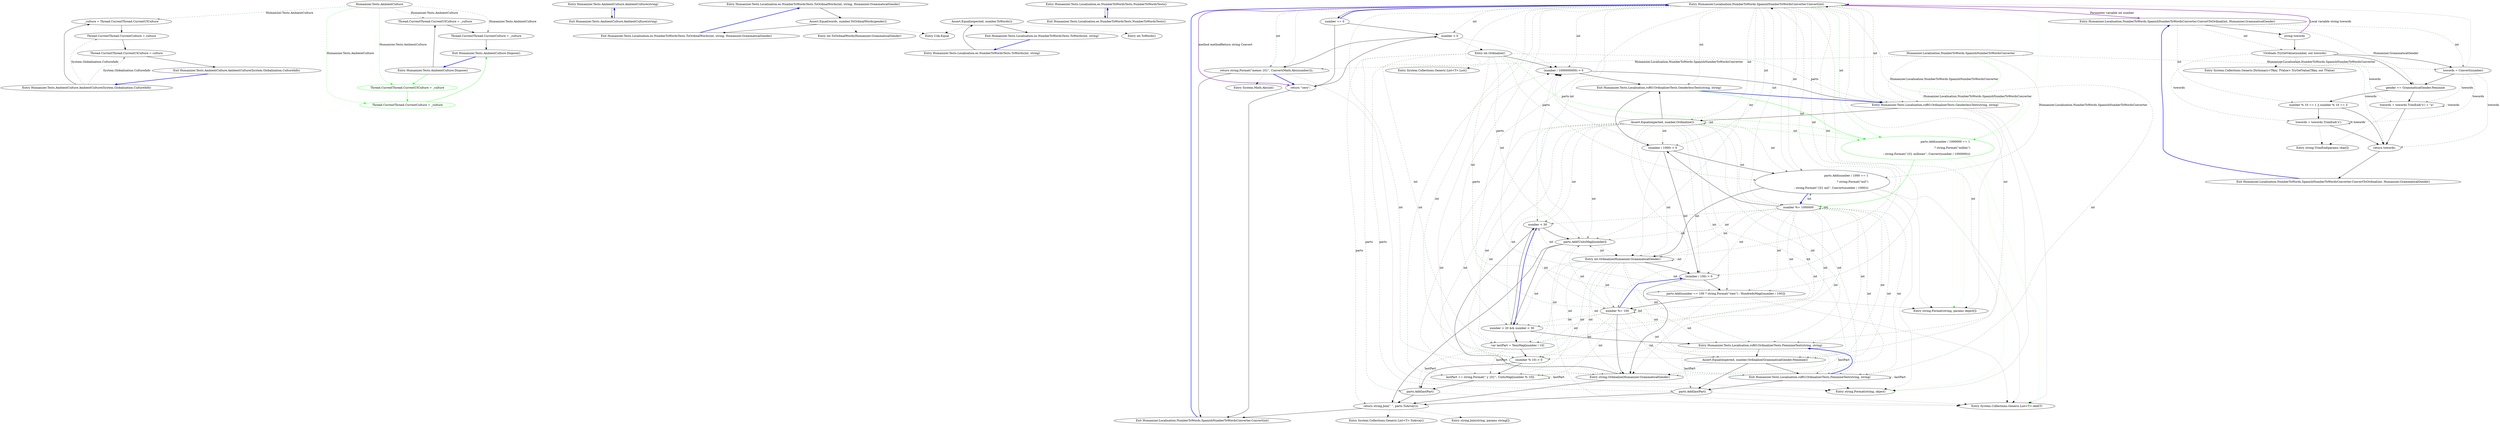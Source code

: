digraph  {
n11 [label="Humanizer.Tests.AmbientCulture", span=""];
n0 [label="Entry Humanizer.Tests.AmbientCulture.AmbientCulture(System.Globalization.CultureInfo)", span="10-10", cluster="Humanizer.Tests.AmbientCulture.AmbientCulture(System.Globalization.CultureInfo)"];
n1 [label="_culture = Thread.CurrentThread.CurrentUICulture", span="12-12", cluster="Humanizer.Tests.AmbientCulture.AmbientCulture(System.Globalization.CultureInfo)"];
n2 [label="Thread.CurrentThread.CurrentCulture = culture", span="13-13", cluster="Humanizer.Tests.AmbientCulture.AmbientCulture(System.Globalization.CultureInfo)"];
n3 [label="Thread.CurrentThread.CurrentUICulture = culture", span="14-14", cluster="Humanizer.Tests.AmbientCulture.AmbientCulture(System.Globalization.CultureInfo)"];
n4 [label="Exit Humanizer.Tests.AmbientCulture.AmbientCulture(System.Globalization.CultureInfo)", span="10-10", cluster="Humanizer.Tests.AmbientCulture.AmbientCulture(System.Globalization.CultureInfo)"];
n5 [label="Entry Humanizer.Tests.AmbientCulture.AmbientCulture(string)", span="17-17", cluster="Humanizer.Tests.AmbientCulture.AmbientCulture(string)"];
n6 [label="Exit Humanizer.Tests.AmbientCulture.AmbientCulture(string)", span="17-17", cluster="Humanizer.Tests.AmbientCulture.AmbientCulture(string)"];
n7 [label="Entry Humanizer.Tests.AmbientCulture.Dispose()", span="22-22", cluster="Humanizer.Tests.AmbientCulture.Dispose()"];
n8 [label="Thread.CurrentThread.CurrentUICulture = _culture", span="24-24", cluster="Humanizer.Tests.AmbientCulture.Dispose()"];
n9 [label="Thread.CurrentThread.CurrentCulture = _culture", span="25-25", cluster="Humanizer.Tests.AmbientCulture.Dispose()"];
n10 [label="Exit Humanizer.Tests.AmbientCulture.Dispose()", span="22-22", cluster="Humanizer.Tests.AmbientCulture.Dispose()"];
d8 [label="Thread.CurrentThread.CurrentUICulture = _culture", span="24-24", cluster="Humanizer.Tests.AmbientCulture.Dispose()", color=green, community=0];
d9 [label="Thread.CurrentThread.CurrentCulture = _culture", span="25-25", cluster="Humanizer.Tests.AmbientCulture.Dispose()", color=green, community=0];
m0_7 [label="Entry Humanizer.Tests.Localisation.es.NumberToWordsTests.ToOrdinalWords(int, string, Humanizer.GrammaticalGender)", span="63-63", cluster="Humanizer.Tests.Localisation.es.NumberToWordsTests.ToOrdinalWords(int, string, Humanizer.GrammaticalGender)", file="NumberToWordsTests.cs"];
m0_8 [label="Assert.Equal(words, number.ToOrdinalWords(gender))", span="65-65", cluster="Humanizer.Tests.Localisation.es.NumberToWordsTests.ToOrdinalWords(int, string, Humanizer.GrammaticalGender)", file="NumberToWordsTests.cs"];
m0_9 [label="Exit Humanizer.Tests.Localisation.es.NumberToWordsTests.ToOrdinalWords(int, string, Humanizer.GrammaticalGender)", span="63-63", cluster="Humanizer.Tests.Localisation.es.NumberToWordsTests.ToOrdinalWords(int, string, Humanizer.GrammaticalGender)", file="NumberToWordsTests.cs"];
m0_2 [label="Entry Humanizer.Tests.Localisation.es.NumberToWordsTests.ToWords(int, string)", span="47-47", cluster="Humanizer.Tests.Localisation.es.NumberToWordsTests.ToWords(int, string)", file="NumberToWordsTests.cs"];
m0_3 [label="Assert.Equal(expected, number.ToWords())", span="49-49", cluster="Humanizer.Tests.Localisation.es.NumberToWordsTests.ToWords(int, string)", file="NumberToWordsTests.cs"];
m0_4 [label="Exit Humanizer.Tests.Localisation.es.NumberToWordsTests.ToWords(int, string)", span="47-47", cluster="Humanizer.Tests.Localisation.es.NumberToWordsTests.ToWords(int, string)", file="NumberToWordsTests.cs"];
m0_0 [label="Entry Humanizer.Tests.Localisation.es.NumberToWordsTests.NumberToWordsTests()", span="7-7", cluster="Humanizer.Tests.Localisation.es.NumberToWordsTests.NumberToWordsTests()", file="NumberToWordsTests.cs"];
m0_1 [label="Exit Humanizer.Tests.Localisation.es.NumberToWordsTests.NumberToWordsTests()", span="7-7", cluster="Humanizer.Tests.Localisation.es.NumberToWordsTests.NumberToWordsTests()", file="NumberToWordsTests.cs"];
m0_6 [label="Entry Unk.Equal", span="", cluster="Unk.Equal", file="NumberToWordsTests.cs"];
m0_5 [label="Entry int.ToWords()", span="32-32", cluster="int.ToWords()", file="NumberToWordsTests.cs"];
m0_10 [label="Entry int.ToOrdinalWords(Humanizer.GrammaticalGender)", span="79-79", cluster="int.ToOrdinalWords(Humanizer.GrammaticalGender)", file="NumberToWordsTests.cs"];
m1_0 [label="Entry Humanizer.Localisation.NumberToWords.SpanishNumberToWordsConverter.Convert(int)", span="27-27", cluster="Humanizer.Localisation.NumberToWords.SpanishNumberToWordsConverter.Convert(int)", file="SpanishNumberToWordsConverter.cs"];
m1_1 [label="number == 0", span="29-29", cluster="Humanizer.Localisation.NumberToWords.SpanishNumberToWordsConverter.Convert(int)", file="SpanishNumberToWordsConverter.cs"];
m1_34 [label="Entry System.Collections.Generic.List<T>.List()", span="0-0", cluster="System.Collections.Generic.List<T>.List()", file="SpanishNumberToWordsConverter.cs"];
m1_11 [label="number %= 1000000", span="52-52", cluster="Humanizer.Localisation.NumberToWords.SpanishNumberToWordsConverter.Convert(int)", file="SpanishNumberToWordsConverter.cs"];
m1_12 [label="(number / 1000) > 0", span="55-55", cluster="Humanizer.Localisation.NumberToWords.SpanishNumberToWordsConverter.Convert(int)", file="SpanishNumberToWordsConverter.cs"];
m1_13 [label="parts.Add(number / 1000 == 1\r\n                    ? string.Format(''mil'')\r\n                    : string.Format(''{0} mil'', Convert(number / 1000)))", span="57-59", cluster="Humanizer.Localisation.NumberToWords.SpanishNumberToWordsConverter.Convert(int)", file="SpanishNumberToWordsConverter.cs"];
m1_35 [label="Entry string.Format(string, params object[])", span="0-0", cluster="string.Format(string, params object[])", file="SpanishNumberToWordsConverter.cs"];
m1_6 [label="(number / 1000000000) > 0", span="37-37", cluster="Humanizer.Localisation.NumberToWords.SpanishNumberToWordsConverter.Convert(int)", file="SpanishNumberToWordsConverter.cs"];
m1_10 [label="parts.Add(number / 1000000 == 1\r\n                    ? string.Format(''millón'')\r\n                    : string.Format(''{0} millones'', Convert(number / 1000000)))", span="48-50", cluster="Humanizer.Localisation.NumberToWords.SpanishNumberToWordsConverter.Convert(int)", file="SpanishNumberToWordsConverter.cs", color=green, community=0];
m1_2 [label="return ''cero'';", span="30-30", cluster="Humanizer.Localisation.NumberToWords.SpanishNumberToWordsConverter.Convert(int)", file="SpanishNumberToWordsConverter.cs"];
m1_3 [label="number < 0", span="32-32", cluster="Humanizer.Localisation.NumberToWords.SpanishNumberToWordsConverter.Convert(int)", file="SpanishNumberToWordsConverter.cs"];
m1_4 [label="return string.Format(''menos {0}'', Convert(Math.Abs(number)));", span="33-33", cluster="Humanizer.Localisation.NumberToWords.SpanishNumberToWordsConverter.Convert(int)", file="SpanishNumberToWordsConverter.cs"];
m1_33 [label="Entry string.Format(string, object)", span="0-0", cluster="string.Format(string, object)", file="SpanishNumberToWordsConverter.cs"];
m1_19 [label="number < 30", span="72-72", cluster="Humanizer.Localisation.NumberToWords.SpanishNumberToWordsConverter.Convert(int)", file="SpanishNumberToWordsConverter.cs"];
m1_20 [label="parts.Add(UnitsMap[number])", span="73-73", cluster="Humanizer.Localisation.NumberToWords.SpanishNumberToWordsConverter.Convert(int)", file="SpanishNumberToWordsConverter.cs"];
m1_21 [label="number > 20 && number < 30", span="74-74", cluster="Humanizer.Localisation.NumberToWords.SpanishNumberToWordsConverter.Convert(int)", file="SpanishNumberToWordsConverter.cs"];
m1_38 [label="Entry string.Join(string, params string[])", span="0-0", cluster="string.Join(string, params string[])", file="SpanishNumberToWordsConverter.cs"];
m1_50 [label="Entry string.TrimEnd(params char[])", span="0-0", cluster="string.TrimEnd(params char[])", file="SpanishNumberToWordsConverter.cs"];
m1_15 [label="(number / 100) > 0", span="64-64", cluster="Humanizer.Localisation.NumberToWords.SpanishNumberToWordsConverter.Convert(int)", file="SpanishNumberToWordsConverter.cs"];
m1_16 [label="parts.Add(number == 100 ? string.Format(''cien'') : HundredsMap[(number / 100)])", span="66-66", cluster="Humanizer.Localisation.NumberToWords.SpanishNumberToWordsConverter.Convert(int)", file="SpanishNumberToWordsConverter.cs"];
m1_17 [label="number %= 100", span="67-67", cluster="Humanizer.Localisation.NumberToWords.SpanishNumberToWordsConverter.Convert(int)", file="SpanishNumberToWordsConverter.cs"];
m1_8 [label="Assert.Equal(expected, number.Ordinalize())", span="30-30", cluster="Humanizer.Tests.Localisation.roRO.OrdinalizerTests.GenderlessText(string, string)", file="SpanishNumberToWordsConverter.cs"];
m1_9 [label="Exit Humanizer.Tests.Localisation.roRO.OrdinalizerTests.GenderlessText(string, string)", span="28-28", cluster="Humanizer.Tests.Localisation.roRO.OrdinalizerTests.GenderlessText(string, string)", file="SpanishNumberToWordsConverter.cs"];
m1_5 [label="Entry int.Ordinalize()", span="39-39", cluster="int.Ordinalize()", file="SpanishNumberToWordsConverter.cs"];
m1_7 [label="Entry Humanizer.Tests.Localisation.roRO.OrdinalizerTests.GenderlessText(string, string)", span="28-28", cluster="Humanizer.Tests.Localisation.roRO.OrdinalizerTests.GenderlessText(string, string)", file="SpanishNumberToWordsConverter.cs"];
m1_14 [label="Entry int.Ordinalize(Humanizer.GrammaticalGender)", span="53-53", cluster="int.Ordinalize(Humanizer.GrammaticalGender)", file="SpanishNumberToWordsConverter.cs"];
m1_18 [label="Entry string.Ordinalize(Humanizer.GrammaticalGender)", span="29-29", cluster="string.Ordinalize(Humanizer.GrammaticalGender)", file="SpanishNumberToWordsConverter.cs"];
m1_22 [label="Entry Humanizer.Tests.Localisation.roRO.OrdinalizerTests.FeminineText(string, string)", span="69-69", cluster="Humanizer.Tests.Localisation.roRO.OrdinalizerTests.FeminineText(string, string)", file="SpanishNumberToWordsConverter.cs"];
m1_23 [label="Assert.Equal(expected, number.Ordinalize(GrammaticalGender.Feminine))", span="71-71", cluster="Humanizer.Tests.Localisation.roRO.OrdinalizerTests.FeminineText(string, string)", file="SpanishNumberToWordsConverter.cs"];
m1_24 [label="Exit Humanizer.Tests.Localisation.roRO.OrdinalizerTests.FeminineText(string, string)", span="69-69", cluster="Humanizer.Tests.Localisation.roRO.OrdinalizerTests.FeminineText(string, string)", file="SpanishNumberToWordsConverter.cs"];
m1_26 [label="var lastPart = TensMap[number / 10]", span="83-83", cluster="Humanizer.Localisation.NumberToWords.SpanishNumberToWordsConverter.Convert(int)", file="SpanishNumberToWordsConverter.cs"];
m1_27 [label="(number % 10) > 0", span="84-84", cluster="Humanizer.Localisation.NumberToWords.SpanishNumberToWordsConverter.Convert(int)", file="SpanishNumberToWordsConverter.cs"];
m1_28 [label="lastPart += string.Format('' y {0}'', UnitsMap[number % 10])", span="85-85", cluster="Humanizer.Localisation.NumberToWords.SpanishNumberToWordsConverter.Convert(int)", file="SpanishNumberToWordsConverter.cs"];
m1_25 [label="parts.Add(lastPart)", span="79-79", cluster="Humanizer.Localisation.NumberToWords.SpanishNumberToWordsConverter.Convert(int)", file="SpanishNumberToWordsConverter.cs"];
m1_29 [label="parts.Add(lastPart)", span="87-87", cluster="Humanizer.Localisation.NumberToWords.SpanishNumberToWordsConverter.Convert(int)", file="SpanishNumberToWordsConverter.cs"];
m1_30 [label="return string.Join('' '', parts.ToArray());", span="91-91", cluster="Humanizer.Localisation.NumberToWords.SpanishNumberToWordsConverter.Convert(int)", file="SpanishNumberToWordsConverter.cs"];
m1_31 [label="Exit Humanizer.Localisation.NumberToWords.SpanishNumberToWordsConverter.Convert(int)", span="27-27", cluster="Humanizer.Localisation.NumberToWords.SpanishNumberToWordsConverter.Convert(int)", file="SpanishNumberToWordsConverter.cs"];
m1_32 [label="Entry System.Math.Abs(int)", span="0-0", cluster="System.Math.Abs(int)", file="SpanishNumberToWordsConverter.cs"];
m1_49 [label="Entry System.Collections.Generic.Dictionary<TKey, TValue>.TryGetValue(TKey, out TValue)", span="0-0", cluster="System.Collections.Generic.Dictionary<TKey, TValue>.TryGetValue(TKey, out TValue)", file="SpanishNumberToWordsConverter.cs"];
m1_37 [label="Entry System.Collections.Generic.List<T>.ToArray()", span="0-0", cluster="System.Collections.Generic.List<T>.ToArray()", file="SpanishNumberToWordsConverter.cs"];
m1_39 [label="Entry Humanizer.Localisation.NumberToWords.SpanishNumberToWordsConverter.ConvertToOrdinal(int, Humanizer.GrammaticalGender)", span="94-94", cluster="Humanizer.Localisation.NumberToWords.SpanishNumberToWordsConverter.ConvertToOrdinal(int, Humanizer.GrammaticalGender)", file="SpanishNumberToWordsConverter.cs"];
m1_42 [label="towords = Convert(number)", span="98-98", cluster="Humanizer.Localisation.NumberToWords.SpanishNumberToWordsConverter.ConvertToOrdinal(int, Humanizer.GrammaticalGender)", file="SpanishNumberToWordsConverter.cs"];
m1_40 [label="string towords", span="96-96", cluster="Humanizer.Localisation.NumberToWords.SpanishNumberToWordsConverter.ConvertToOrdinal(int, Humanizer.GrammaticalGender)", file="SpanishNumberToWordsConverter.cs"];
m1_41 [label="!Ordinals.TryGetValue(number, out towords)", span="97-97", cluster="Humanizer.Localisation.NumberToWords.SpanishNumberToWordsConverter.ConvertToOrdinal(int, Humanizer.GrammaticalGender)", file="SpanishNumberToWordsConverter.cs"];
m1_43 [label="gender == GrammaticalGender.Feminine", span="100-100", cluster="Humanizer.Localisation.NumberToWords.SpanishNumberToWordsConverter.ConvertToOrdinal(int, Humanizer.GrammaticalGender)", file="SpanishNumberToWordsConverter.cs"];
m1_44 [label="towords = towords.TrimEnd('o') + ''a''", span="101-101", cluster="Humanizer.Localisation.NumberToWords.SpanishNumberToWordsConverter.ConvertToOrdinal(int, Humanizer.GrammaticalGender)", file="SpanishNumberToWordsConverter.cs"];
m1_46 [label="towords = towords.TrimEnd('o')", span="103-103", cluster="Humanizer.Localisation.NumberToWords.SpanishNumberToWordsConverter.ConvertToOrdinal(int, Humanizer.GrammaticalGender)", file="SpanishNumberToWordsConverter.cs"];
m1_47 [label="return towords;", span="105-105", cluster="Humanizer.Localisation.NumberToWords.SpanishNumberToWordsConverter.ConvertToOrdinal(int, Humanizer.GrammaticalGender)", file="SpanishNumberToWordsConverter.cs"];
m1_45 [label="number % 10 == 1 || number % 10 == 3", span="102-102", cluster="Humanizer.Localisation.NumberToWords.SpanishNumberToWordsConverter.ConvertToOrdinal(int, Humanizer.GrammaticalGender)", file="SpanishNumberToWordsConverter.cs"];
m1_48 [label="Exit Humanizer.Localisation.NumberToWords.SpanishNumberToWordsConverter.ConvertToOrdinal(int, Humanizer.GrammaticalGender)", span="94-94", cluster="Humanizer.Localisation.NumberToWords.SpanishNumberToWordsConverter.ConvertToOrdinal(int, Humanizer.GrammaticalGender)", file="SpanishNumberToWordsConverter.cs"];
m1_36 [label="Entry System.Collections.Generic.List<T>.Add(T)", span="0-0", cluster="System.Collections.Generic.List<T>.Add(T)", file="SpanishNumberToWordsConverter.cs"];
m1_51 [label="Humanizer.Localisation.NumberToWords.SpanishNumberToWordsConverter", span="", file="SpanishNumberToWordsConverter.cs"];
n11 -> n1  [key=1, style=dashed, color=darkseagreen4, label="Humanizer.Tests.AmbientCulture"];
n11 -> n8  [key=1, style=dashed, color=darkseagreen4, label="Humanizer.Tests.AmbientCulture"];
n11 -> n9  [key=1, style=dashed, color=darkseagreen4, label="Humanizer.Tests.AmbientCulture"];
n11 -> d8  [key=1, style=dashed, color=green, label="Humanizer.Tests.AmbientCulture"];
n11 -> d9  [key=1, style=dashed, color=green, label="Humanizer.Tests.AmbientCulture"];
n0 -> n1  [key=0, style=solid];
n0 -> n2  [key=1, style=dashed, color=darkseagreen4, label="System.Globalization.CultureInfo"];
n0 -> n3  [key=1, style=dashed, color=darkseagreen4, label="System.Globalization.CultureInfo"];
n1 -> n2  [key=0, style=solid];
n2 -> n3  [key=0, style=solid];
n3 -> n4  [key=0, style=solid];
n4 -> n0  [key=0, style=bold, color=blue];
n5 -> n6  [key=0, style=solid];
n6 -> n5  [key=0, style=bold, color=blue];
n7 -> n8  [key=0, style=solid];
n7 -> d8  [key=0, style=solid, color=green];
n8 -> n9  [key=0, style=solid];
n9 -> n10  [key=0, style=solid];
n10 -> n7  [key=0, style=bold, color=blue];
d8 -> d9  [key=0, style=solid, color=green];
d9 -> n10  [key=0, style=solid, color=green];
m0_7 -> m0_8  [key=0, style=solid];
m0_8 -> m0_9  [key=0, style=solid];
m0_8 -> m0_10  [key=2, style=dotted];
m0_8 -> m0_6  [key=2, style=dotted];
m0_9 -> m0_7  [key=0, style=bold, color=blue];
m0_2 -> m0_3  [key=0, style=solid];
m0_3 -> m0_4  [key=0, style=solid];
m0_3 -> m0_5  [key=2, style=dotted];
m0_3 -> m0_6  [key=2, style=dotted];
m0_4 -> m0_2  [key=0, style=bold, color=blue];
m0_0 -> m0_1  [key=0, style=solid];
m0_1 -> m0_0  [key=0, style=bold, color=blue];
m1_0 -> m1_1  [key=0, style=solid];
m1_0 -> m1_10  [key=1, style=dashed, color=green, label=int];
m1_0 -> m1_3  [key=1, style=dashed, color=darkseagreen4, label=int];
m1_0 -> m1_4  [key=1, style=dashed, color=darkseagreen4, label=int];
m1_0 -> m1_6  [key=1, style=dashed, color=darkseagreen4, label=int];
m1_0 -> m1_7  [key=1, style=dashed, color=darkseagreen4, label=int];
m1_0 -> m1_8  [key=1, style=dashed, color=darkseagreen4, label=int];
m1_0 -> m1_9  [key=1, style=dashed, color=darkseagreen4, label=int];
m1_0 -> m1_11  [key=1, style=dashed, color=darkseagreen4, label=int];
m1_0 -> m1_12  [key=1, style=dashed, color=darkseagreen4, label=int];
m1_0 -> m1_13  [key=1, style=dashed, color=darkseagreen4, label=int];
m1_0 -> m1_14  [key=1, style=dashed, color=darkseagreen4, label=int];
m1_0 -> m1_15  [key=1, style=dashed, color=darkseagreen4, label=int];
m1_0 -> m1_16  [key=1, style=dashed, color=darkseagreen4, label=int];
m1_0 -> m1_17  [key=1, style=dashed, color=darkseagreen4, label=int];
m1_0 -> m1_18  [key=1, style=dashed, color=darkseagreen4, label=int];
m1_0 -> m1_19  [key=1, style=dashed, color=darkseagreen4, label=int];
m1_0 -> m1_20  [key=1, style=dashed, color=darkseagreen4, label=int];
m1_0 -> m1_21  [key=1, style=dashed, color=darkseagreen4, label=int];
m1_0 -> m1_22  [key=1, style=dashed, color=darkseagreen4, label=int];
m1_0 -> m1_23  [key=1, style=dashed, color=darkseagreen4, label=int];
m1_0 -> m1_24  [key=1, style=dashed, color=darkseagreen4, label=int];
m1_0 -> m1_26  [key=1, style=dashed, color=darkseagreen4, label=int];
m1_0 -> m1_27  [key=1, style=dashed, color=darkseagreen4, label=int];
m1_0 -> m1_28  [key=1, style=dashed, color=darkseagreen4, label=int];
m1_0 -> m1_39  [key=3, color=darkorchid, style=bold, label="Parameter variable int number"];
m1_0 -> m1_2  [key=3, color=darkorchid, style=bold, label="method methodReturn string Convert"];
m1_1 -> m1_0  [key=0, style=bold, color=blue];
m1_1 -> m1_2  [key=0, style=solid];
m1_1 -> m1_3  [key=0, style=solid];
m1_11 -> m1_12  [key=0, style=solid];
m1_11 -> m1_11  [key=1, style=dashed, color=darkseagreen4, label=int];
m1_11 -> m1_13  [key=1, style=dashed, color=darkseagreen4, label=int];
m1_11 -> m1_14  [key=1, style=dashed, color=darkseagreen4, label=int];
m1_11 -> m1_15  [key=1, style=dashed, color=darkseagreen4, label=int];
m1_11 -> m1_16  [key=1, style=dashed, color=darkseagreen4, label=int];
m1_11 -> m1_17  [key=1, style=dashed, color=darkseagreen4, label=int];
m1_11 -> m1_18  [key=1, style=dashed, color=darkseagreen4, label=int];
m1_11 -> m1_19  [key=1, style=dashed, color=darkseagreen4, label=int];
m1_11 -> m1_20  [key=1, style=dashed, color=darkseagreen4, label=int];
m1_11 -> m1_21  [key=1, style=dashed, color=darkseagreen4, label=int];
m1_11 -> m1_22  [key=1, style=dashed, color=darkseagreen4, label=int];
m1_11 -> m1_23  [key=1, style=dashed, color=darkseagreen4, label=int];
m1_11 -> m1_24  [key=1, style=dashed, color=darkseagreen4, label=int];
m1_11 -> m1_26  [key=1, style=dashed, color=darkseagreen4, label=int];
m1_11 -> m1_27  [key=1, style=dashed, color=darkseagreen4, label=int];
m1_11 -> m1_28  [key=1, style=dashed, color=darkseagreen4, label=int];
m1_12 -> m1_13  [key=0, style=solid];
m1_12 -> m1_14  [key=2, style=dotted];
m1_12 -> m1_6  [key=2, style=dotted];
m1_12 -> m1_15  [key=0, style=solid];
m1_13 -> m1_11  [key=0, style=bold, color=blue];
m1_13 -> m1_0  [key=2, style=dotted];
m1_13 -> m1_35  [key=2, style=dotted];
m1_13 -> m1_33  [key=2, style=dotted];
m1_13 -> m1_36  [key=2, style=dotted];
m1_13 -> m1_14  [key=0, style=solid];
m1_6 -> m1_9  [key=0, style=solid];
m1_6 -> m1_7  [key=0, style=solid];
m1_10 -> m1_11  [key=0, style=solid, color=green];
m1_10 -> m1_35  [key=2, style=dotted, color=green];
m1_10 -> m1_0  [key=2, style=dotted, color=green];
m1_10 -> m1_33  [key=2, style=dotted, color=green];
m1_10 -> m1_36  [key=2, style=dotted, color=green];
m1_2 -> m1_3  [key=0, style=solid];
m1_2 -> m1_31  [key=0, style=solid];
m1_3 -> m1_4  [key=0, style=solid];
m1_3 -> m1_5  [key=2, style=dotted];
m1_3 -> m1_6  [key=2, style=dotted];
m1_4 -> m1_2  [key=0, style=bold, color=blue];
m1_4 -> m1_0  [key=2, style=dotted];
m1_4 -> m1_33  [key=2, style=dotted];
m1_4 -> m1_31  [key=0, style=solid];
m1_4 -> m1_32  [key=2, style=dotted];
m1_19 -> m1_20  [key=0, style=solid];
m1_19 -> m1_21  [key=0, style=solid];
m1_20 -> m1_21  [key=0, style=solid];
m1_20 -> m1_14  [key=2, style=dotted];
m1_20 -> m1_6  [key=2, style=dotted];
m1_20 -> m1_36  [key=2, style=dotted];
m1_20 -> m1_30  [key=0, style=solid];
m1_21 -> m1_19  [key=0, style=bold, color=blue];
m1_21 -> m1_22  [key=0, style=solid];
m1_21 -> m1_26  [key=0, style=solid];
m1_15 -> m1_16  [key=0, style=solid];
m1_15 -> m1_18  [key=0, style=solid];
m1_16 -> m1_17  [key=0, style=solid];
m1_16 -> m1_18  [key=2, style=dotted];
m1_16 -> m1_6  [key=2, style=dotted];
m1_16 -> m1_35  [key=2, style=dotted];
m1_16 -> m1_36  [key=2, style=dotted];
m1_17 -> m1_15  [key=0, style=bold, color=blue];
m1_17 -> m1_17  [key=1, style=dashed, color=darkseagreen4, label=int];
m1_17 -> m1_18  [key=0, style=solid];
m1_17 -> m1_19  [key=1, style=dashed, color=darkseagreen4, label=int];
m1_17 -> m1_20  [key=1, style=dashed, color=darkseagreen4, label=int];
m1_17 -> m1_21  [key=1, style=dashed, color=darkseagreen4, label=int];
m1_17 -> m1_22  [key=1, style=dashed, color=darkseagreen4, label=int];
m1_17 -> m1_23  [key=1, style=dashed, color=darkseagreen4, label=int];
m1_17 -> m1_24  [key=1, style=dashed, color=darkseagreen4, label=int];
m1_17 -> m1_26  [key=1, style=dashed, color=darkseagreen4, label=int];
m1_17 -> m1_27  [key=1, style=dashed, color=darkseagreen4, label=int];
m1_17 -> m1_28  [key=1, style=dashed, color=darkseagreen4, label=int];
m1_8 -> m1_10  [key=1, style=dashed, color=green, label=int];
m1_8 -> m1_8  [key=1, style=dashed, color=darkseagreen4, label=int];
m1_8 -> m1_9  [key=0, style=solid];
m1_8 -> m1_11  [key=1, style=dashed, color=darkseagreen4, label=int];
m1_8 -> m1_12  [key=1, style=dashed, color=darkseagreen4, label=int];
m1_8 -> m1_13  [key=1, style=dashed, color=darkseagreen4, label=int];
m1_8 -> m1_14  [key=1, style=dashed, color=darkseagreen4, label=int];
m1_8 -> m1_15  [key=1, style=dashed, color=darkseagreen4, label=int];
m1_8 -> m1_16  [key=1, style=dashed, color=darkseagreen4, label=int];
m1_8 -> m1_17  [key=1, style=dashed, color=darkseagreen4, label=int];
m1_8 -> m1_18  [key=1, style=dashed, color=darkseagreen4, label=int];
m1_8 -> m1_19  [key=1, style=dashed, color=darkseagreen4, label=int];
m1_8 -> m1_20  [key=1, style=dashed, color=darkseagreen4, label=int];
m1_8 -> m1_21  [key=1, style=dashed, color=darkseagreen4, label=int];
m1_8 -> m1_22  [key=1, style=dashed, color=darkseagreen4, label=int];
m1_8 -> m1_23  [key=1, style=dashed, color=darkseagreen4, label=int];
m1_8 -> m1_24  [key=1, style=dashed, color=darkseagreen4, label=int];
m1_8 -> m1_26  [key=1, style=dashed, color=darkseagreen4, label=int];
m1_8 -> m1_27  [key=1, style=dashed, color=darkseagreen4, label=int];
m1_8 -> m1_28  [key=1, style=dashed, color=darkseagreen4, label=int];
m1_8 -> m1_6  [key=2, style=dotted];
m1_9 -> m1_10  [key=0, style=solid, color=green];
m1_9 -> m1_12  [key=0, style=solid];
m1_9 -> m1_7  [key=0, style=bold, color=blue];
m1_5 -> m1_10  [key=1, style=dashed, color=green, label=parts];
m1_5 -> m1_6  [key=0, style=solid];
m1_5 -> m1_34  [key=2, style=dotted];
m1_5 -> m1_7  [key=1, style=dashed, color=darkseagreen4, label=parts];
m1_5 -> m1_13  [key=1, style=dashed, color=darkseagreen4, label=parts];
m1_5 -> m1_16  [key=1, style=dashed, color=darkseagreen4, label=parts];
m1_5 -> m1_20  [key=1, style=dashed, color=darkseagreen4, label=parts];
m1_5 -> m1_25  [key=1, style=dashed, color=darkseagreen4, label=parts];
m1_5 -> m1_29  [key=1, style=dashed, color=darkseagreen4, label=parts];
m1_5 -> m1_30  [key=1, style=dashed, color=darkseagreen4, label=parts];
m1_7 -> m1_0  [key=2, style=dotted];
m1_7 -> m1_8  [key=0, style=solid];
m1_7 -> m1_35  [key=2, style=dotted];
m1_7 -> m1_33  [key=2, style=dotted];
m1_7 -> m1_36  [key=2, style=dotted];
m1_14 -> m1_14  [key=1, style=dashed, color=darkseagreen4, label=int];
m1_14 -> m1_15  [key=0, style=solid];
m1_14 -> m1_16  [key=1, style=dashed, color=darkseagreen4, label=int];
m1_14 -> m1_17  [key=1, style=dashed, color=darkseagreen4, label=int];
m1_14 -> m1_18  [key=1, style=dashed, color=darkseagreen4, label=int];
m1_14 -> m1_19  [key=1, style=dashed, color=darkseagreen4, label=int];
m1_14 -> m1_20  [key=1, style=dashed, color=darkseagreen4, label=int];
m1_14 -> m1_21  [key=1, style=dashed, color=darkseagreen4, label=int];
m1_14 -> m1_22  [key=1, style=dashed, color=darkseagreen4, label=int];
m1_14 -> m1_23  [key=1, style=dashed, color=darkseagreen4, label=int];
m1_14 -> m1_24  [key=1, style=dashed, color=darkseagreen4, label=int];
m1_14 -> m1_26  [key=1, style=dashed, color=darkseagreen4, label=int];
m1_14 -> m1_27  [key=1, style=dashed, color=darkseagreen4, label=int];
m1_14 -> m1_28  [key=1, style=dashed, color=darkseagreen4, label=int];
m1_18 -> m1_19  [key=0, style=solid];
m1_18 -> m1_30  [key=0, style=solid];
m1_22 -> m1_23  [key=0, style=solid];
m1_22 -> m1_24  [key=1, style=dashed, color=darkseagreen4, label=lastPart];
m1_22 -> m1_25  [key=1, style=dashed, color=darkseagreen4, label=lastPart];
m1_23 -> m1_24  [key=0, style=solid];
m1_23 -> m1_25  [key=0, style=solid];
m1_23 -> m1_18  [key=2, style=dotted];
m1_23 -> m1_6  [key=2, style=dotted];
m1_24 -> m1_33  [key=2, style=dotted];
m1_24 -> m1_24  [key=1, style=dashed, color=darkseagreen4, label=lastPart];
m1_24 -> m1_25  [key=0, style=solid];
m1_24 -> m1_22  [key=0, style=bold, color=blue];
m1_26 -> m1_27  [key=0, style=solid];
m1_26 -> m1_28  [key=1, style=dashed, color=darkseagreen4, label=lastPart];
m1_26 -> m1_29  [key=1, style=dashed, color=darkseagreen4, label=lastPart];
m1_27 -> m1_28  [key=0, style=solid];
m1_27 -> m1_29  [key=0, style=solid];
m1_28 -> m1_33  [key=2, style=dotted];
m1_28 -> m1_28  [key=1, style=dashed, color=darkseagreen4, label=lastPart];
m1_28 -> m1_29  [key=0, style=solid];
m1_25 -> m1_36  [key=2, style=dotted];
m1_25 -> m1_30  [key=0, style=solid];
m1_29 -> m1_36  [key=2, style=dotted];
m1_29 -> m1_30  [key=0, style=solid];
m1_30 -> m1_31  [key=0, style=solid];
m1_30 -> m1_37  [key=2, style=dotted];
m1_30 -> m1_38  [key=2, style=dotted];
m1_31 -> m1_0  [key=0, style=bold, color=blue];
m1_39 -> m1_42  [key=1, style=dashed, color=darkseagreen4, label=int];
m1_39 -> m1_40  [key=0, style=solid];
m1_39 -> m1_41  [key=1, style=dashed, color=darkseagreen4, label=int];
m1_39 -> m1_43  [key=1, style=dashed, color=darkseagreen4, label="Humanizer.GrammaticalGender"];
m1_39 -> m1_45  [key=1, style=dashed, color=darkseagreen4, label=int];
m1_42 -> m1_0  [key=2, style=dotted];
m1_42 -> m1_43  [key=0, style=solid];
m1_42 -> m1_44  [key=1, style=dashed, color=darkseagreen4, label=towords];
m1_42 -> m1_46  [key=1, style=dashed, color=darkseagreen4, label=towords];
m1_42 -> m1_47  [key=1, style=dashed, color=darkseagreen4, label=towords];
m1_40 -> m1_0  [key=3, color=darkorchid, style=bold, label="Local variable string towords"];
m1_40 -> m1_41  [key=0, style=solid];
m1_41 -> m1_42  [key=0, style=solid];
m1_41 -> m1_43  [key=0, style=solid];
m1_41 -> m1_49  [key=2, style=dotted];
m1_41 -> m1_44  [key=1, style=dashed, color=darkseagreen4, label=towords];
m1_41 -> m1_46  [key=1, style=dashed, color=darkseagreen4, label=towords];
m1_41 -> m1_47  [key=1, style=dashed, color=darkseagreen4, label=towords];
m1_43 -> m1_44  [key=0, style=solid];
m1_43 -> m1_45  [key=0, style=solid];
m1_44 -> m1_44  [key=1, style=dashed, color=darkseagreen4, label=towords];
m1_44 -> m1_47  [key=0, style=solid];
m1_44 -> m1_50  [key=2, style=dotted];
m1_46 -> m1_46  [key=1, style=dashed, color=darkseagreen4, label=towords];
m1_46 -> m1_47  [key=0, style=solid];
m1_46 -> m1_50  [key=2, style=dotted];
m1_47 -> m1_48  [key=0, style=solid];
m1_45 -> m1_46  [key=0, style=solid];
m1_45 -> m1_47  [key=0, style=solid];
m1_48 -> m1_39  [key=0, style=bold, color=blue];
m1_51 -> m1_10  [key=1, style=dashed, color=green, label="Humanizer.Localisation.NumberToWords.SpanishNumberToWordsConverter"];
m1_51 -> m1_4  [key=1, style=dashed, color=darkseagreen4, label="Humanizer.Localisation.NumberToWords.SpanishNumberToWordsConverter"];
m1_51 -> m1_7  [key=1, style=dashed, color=darkseagreen4, label="Humanizer.Localisation.NumberToWords.SpanishNumberToWordsConverter"];
m1_51 -> m1_13  [key=1, style=dashed, color=darkseagreen4, label="Humanizer.Localisation.NumberToWords.SpanishNumberToWordsConverter"];
m1_51 -> m1_42  [key=1, style=dashed, color=darkseagreen4, label="Humanizer.Localisation.NumberToWords.SpanishNumberToWordsConverter"];
}
